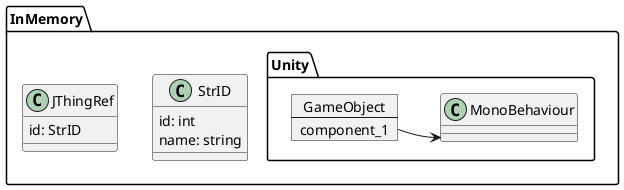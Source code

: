 @startuml
package InMemory {
    package Unity {
        class MonoBehaviour
        map GameObject {
            component_1 *-> MonoBehaviour
        }
    }

    class StrID {
        id: int
        name: string
    }

    class JThingRef {
        id: StrID
    }
}
@enduml